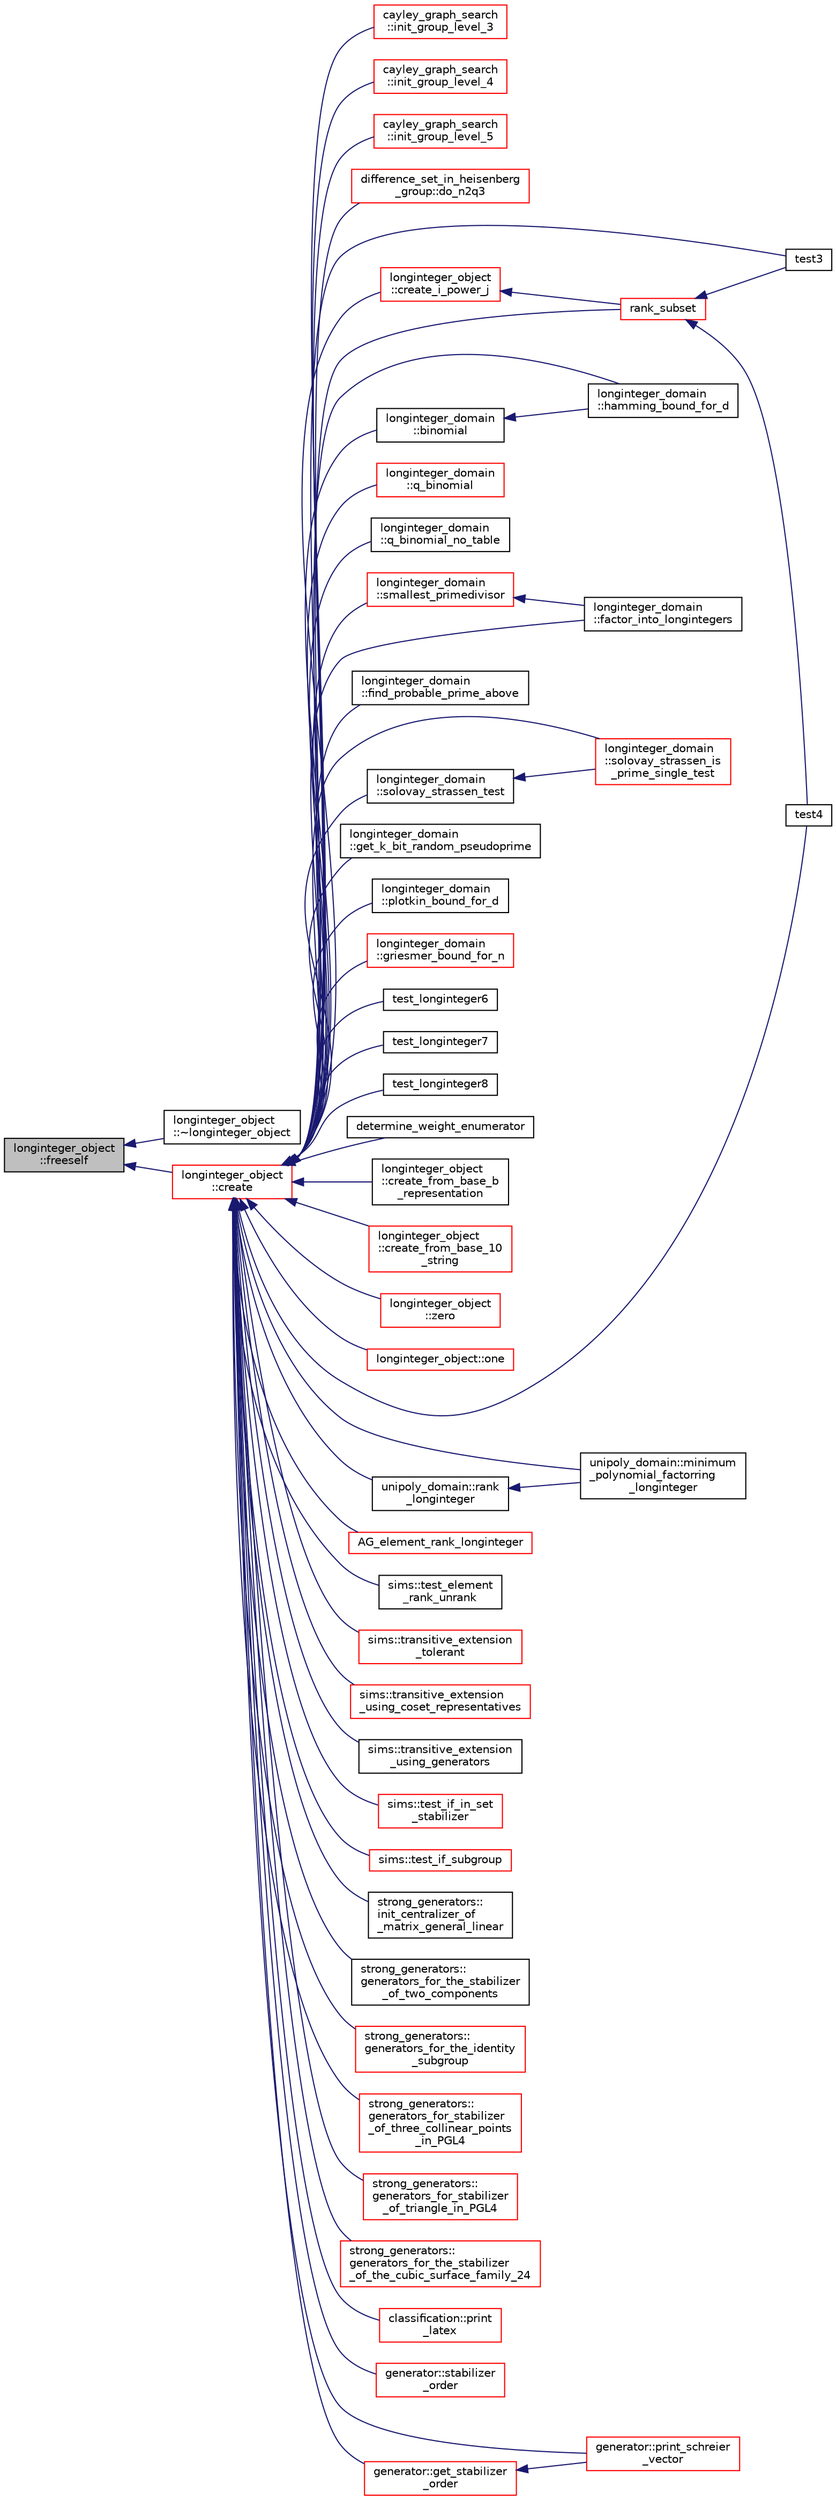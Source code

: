 digraph "longinteger_object::freeself"
{
  edge [fontname="Helvetica",fontsize="10",labelfontname="Helvetica",labelfontsize="10"];
  node [fontname="Helvetica",fontsize="10",shape=record];
  rankdir="LR";
  Node1452 [label="longinteger_object\l::freeself",height=0.2,width=0.4,color="black", fillcolor="grey75", style="filled", fontcolor="black"];
  Node1452 -> Node1453 [dir="back",color="midnightblue",fontsize="10",style="solid",fontname="Helvetica"];
  Node1453 [label="longinteger_object\l::~longinteger_object",height=0.2,width=0.4,color="black", fillcolor="white", style="filled",URL="$dd/d7e/classlonginteger__object.html#a5ff2f8430abfa5e8728d204379577d53"];
  Node1452 -> Node1454 [dir="back",color="midnightblue",fontsize="10",style="solid",fontname="Helvetica"];
  Node1454 [label="longinteger_object\l::create",height=0.2,width=0.4,color="red", fillcolor="white", style="filled",URL="$dd/d7e/classlonginteger__object.html#a95d2eebc60849c3963a49298b1f498c2"];
  Node1454 -> Node1455 [dir="back",color="midnightblue",fontsize="10",style="solid",fontname="Helvetica"];
  Node1455 [label="cayley_graph_search\l::init_group_level_3",height=0.2,width=0.4,color="red", fillcolor="white", style="filled",URL="$de/dae/classcayley__graph__search.html#a7c936e674e8ea64597fa37ae5aa71c71"];
  Node1454 -> Node1460 [dir="back",color="midnightblue",fontsize="10",style="solid",fontname="Helvetica"];
  Node1460 [label="cayley_graph_search\l::init_group_level_4",height=0.2,width=0.4,color="red", fillcolor="white", style="filled",URL="$de/dae/classcayley__graph__search.html#a6593f90cd91bea8c23fe71acca05655e"];
  Node1454 -> Node1461 [dir="back",color="midnightblue",fontsize="10",style="solid",fontname="Helvetica"];
  Node1461 [label="cayley_graph_search\l::init_group_level_5",height=0.2,width=0.4,color="red", fillcolor="white", style="filled",URL="$de/dae/classcayley__graph__search.html#ab4427f6ab65833dae31a18f44a5d6d7a"];
  Node1454 -> Node1462 [dir="back",color="midnightblue",fontsize="10",style="solid",fontname="Helvetica"];
  Node1462 [label="difference_set_in_heisenberg\l_group::do_n2q3",height=0.2,width=0.4,color="red", fillcolor="white", style="filled",URL="$de/d8a/classdifference__set__in__heisenberg__group.html#aca82ff116dd5d17cfbb311e809b6d023"];
  Node1454 -> Node1465 [dir="back",color="midnightblue",fontsize="10",style="solid",fontname="Helvetica"];
  Node1465 [label="test3",height=0.2,width=0.4,color="black", fillcolor="white", style="filled",URL="$de/ded/test2_8_c.html#a6d0455dd5c30adda100e95f0423c786e"];
  Node1454 -> Node1466 [dir="back",color="midnightblue",fontsize="10",style="solid",fontname="Helvetica"];
  Node1466 [label="test4",height=0.2,width=0.4,color="black", fillcolor="white", style="filled",URL="$de/ded/test2_8_c.html#a327d8cef466a7560ead5eb3995c0cbae"];
  Node1454 -> Node1467 [dir="back",color="midnightblue",fontsize="10",style="solid",fontname="Helvetica"];
  Node1467 [label="rank_subset",height=0.2,width=0.4,color="red", fillcolor="white", style="filled",URL="$de/ded/test2_8_c.html#abf5de6698fa2a247092d09eb65dbec60"];
  Node1467 -> Node1465 [dir="back",color="midnightblue",fontsize="10",style="solid",fontname="Helvetica"];
  Node1467 -> Node1466 [dir="back",color="midnightblue",fontsize="10",style="solid",fontname="Helvetica"];
  Node1454 -> Node1579 [dir="back",color="midnightblue",fontsize="10",style="solid",fontname="Helvetica"];
  Node1579 [label="longinteger_domain\l::binomial",height=0.2,width=0.4,color="black", fillcolor="white", style="filled",URL="$d2/d7a/classlonginteger__domain.html#a7033ded284ed653b596f84028ffeda83"];
  Node1579 -> Node1580 [dir="back",color="midnightblue",fontsize="10",style="solid",fontname="Helvetica"];
  Node1580 [label="longinteger_domain\l::hamming_bound_for_d",height=0.2,width=0.4,color="black", fillcolor="white", style="filled",URL="$d2/d7a/classlonginteger__domain.html#a8286a3807d17fc93efa298fe34b5428b"];
  Node1454 -> Node1581 [dir="back",color="midnightblue",fontsize="10",style="solid",fontname="Helvetica"];
  Node1581 [label="longinteger_domain\l::q_binomial",height=0.2,width=0.4,color="red", fillcolor="white", style="filled",URL="$d2/d7a/classlonginteger__domain.html#af61533e040d0f62d3537c5f96370c37c"];
  Node1454 -> Node1583 [dir="back",color="midnightblue",fontsize="10",style="solid",fontname="Helvetica"];
  Node1583 [label="longinteger_domain\l::q_binomial_no_table",height=0.2,width=0.4,color="black", fillcolor="white", style="filled",URL="$d2/d7a/classlonginteger__domain.html#a2e84c4789cedf65f616992c323a7f610"];
  Node1454 -> Node1584 [dir="back",color="midnightblue",fontsize="10",style="solid",fontname="Helvetica"];
  Node1584 [label="longinteger_domain\l::smallest_primedivisor",height=0.2,width=0.4,color="red", fillcolor="white", style="filled",URL="$d2/d7a/classlonginteger__domain.html#a70d8dddc346b041c751a135e793a2689"];
  Node1584 -> Node1585 [dir="back",color="midnightblue",fontsize="10",style="solid",fontname="Helvetica"];
  Node1585 [label="longinteger_domain\l::factor_into_longintegers",height=0.2,width=0.4,color="black", fillcolor="white", style="filled",URL="$d2/d7a/classlonginteger__domain.html#aba5c9b9b4a3286551fb3bc5e102e2b63"];
  Node1454 -> Node1585 [dir="back",color="midnightblue",fontsize="10",style="solid",fontname="Helvetica"];
  Node1454 -> Node1587 [dir="back",color="midnightblue",fontsize="10",style="solid",fontname="Helvetica"];
  Node1587 [label="longinteger_domain\l::find_probable_prime_above",height=0.2,width=0.4,color="black", fillcolor="white", style="filled",URL="$d2/d7a/classlonginteger__domain.html#a46944b99c740242bfe23a86b50d6a60d"];
  Node1454 -> Node1588 [dir="back",color="midnightblue",fontsize="10",style="solid",fontname="Helvetica"];
  Node1588 [label="longinteger_domain\l::solovay_strassen_is\l_prime_single_test",height=0.2,width=0.4,color="red", fillcolor="white", style="filled",URL="$d2/d7a/classlonginteger__domain.html#a818b8c30812875d45041a6aaaa335589"];
  Node1454 -> Node1590 [dir="back",color="midnightblue",fontsize="10",style="solid",fontname="Helvetica"];
  Node1590 [label="longinteger_domain\l::solovay_strassen_test",height=0.2,width=0.4,color="black", fillcolor="white", style="filled",URL="$d2/d7a/classlonginteger__domain.html#a91e8824ed631a5b32239e3d9027d6578"];
  Node1590 -> Node1588 [dir="back",color="midnightblue",fontsize="10",style="solid",fontname="Helvetica"];
  Node1454 -> Node1591 [dir="back",color="midnightblue",fontsize="10",style="solid",fontname="Helvetica"];
  Node1591 [label="longinteger_domain\l::get_k_bit_random_pseudoprime",height=0.2,width=0.4,color="black", fillcolor="white", style="filled",URL="$d2/d7a/classlonginteger__domain.html#a6366e067c17ed40c7168961cf10b2e9d"];
  Node1454 -> Node1580 [dir="back",color="midnightblue",fontsize="10",style="solid",fontname="Helvetica"];
  Node1454 -> Node1592 [dir="back",color="midnightblue",fontsize="10",style="solid",fontname="Helvetica"];
  Node1592 [label="longinteger_domain\l::plotkin_bound_for_d",height=0.2,width=0.4,color="black", fillcolor="white", style="filled",URL="$d2/d7a/classlonginteger__domain.html#ad8c2e4994b290f8ddf97e431f613e9da"];
  Node1454 -> Node1593 [dir="back",color="midnightblue",fontsize="10",style="solid",fontname="Helvetica"];
  Node1593 [label="longinteger_domain\l::griesmer_bound_for_n",height=0.2,width=0.4,color="red", fillcolor="white", style="filled",URL="$d2/d7a/classlonginteger__domain.html#af4d670e98c803dbce5433484af0e7b7d"];
  Node1454 -> Node1595 [dir="back",color="midnightblue",fontsize="10",style="solid",fontname="Helvetica"];
  Node1595 [label="test_longinteger6",height=0.2,width=0.4,color="black", fillcolor="white", style="filled",URL="$d6/d94/longinteger__domain_8_c.html#ad78d3cbf43d68a8e869de5c4b9ec7270"];
  Node1454 -> Node1596 [dir="back",color="midnightblue",fontsize="10",style="solid",fontname="Helvetica"];
  Node1596 [label="test_longinteger7",height=0.2,width=0.4,color="black", fillcolor="white", style="filled",URL="$d6/d94/longinteger__domain_8_c.html#a7c9b08fdee098a02619ee54854b37402"];
  Node1454 -> Node1597 [dir="back",color="midnightblue",fontsize="10",style="solid",fontname="Helvetica"];
  Node1597 [label="test_longinteger8",height=0.2,width=0.4,color="black", fillcolor="white", style="filled",URL="$d6/d94/longinteger__domain_8_c.html#a326c3423e5bf4e9eb64017044b3b9c31"];
  Node1454 -> Node1598 [dir="back",color="midnightblue",fontsize="10",style="solid",fontname="Helvetica"];
  Node1598 [label="determine_weight_enumerator",height=0.2,width=0.4,color="black", fillcolor="white", style="filled",URL="$d6/d94/longinteger__domain_8_c.html#abb1c062e06118b77cea684f245ebaf0a"];
  Node1454 -> Node1599 [dir="back",color="midnightblue",fontsize="10",style="solid",fontname="Helvetica"];
  Node1599 [label="longinteger_object\l::create_from_base_b\l_representation",height=0.2,width=0.4,color="black", fillcolor="white", style="filled",URL="$dd/d7e/classlonginteger__object.html#a06bc0298bac1ff9dbe29fb037948d8f2"];
  Node1454 -> Node1600 [dir="back",color="midnightblue",fontsize="10",style="solid",fontname="Helvetica"];
  Node1600 [label="longinteger_object\l::create_from_base_10\l_string",height=0.2,width=0.4,color="red", fillcolor="white", style="filled",URL="$dd/d7e/classlonginteger__object.html#a150fd7670370aa1e497d07a9b5038d09"];
  Node1454 -> Node1615 [dir="back",color="midnightblue",fontsize="10",style="solid",fontname="Helvetica"];
  Node1615 [label="longinteger_object\l::zero",height=0.2,width=0.4,color="red", fillcolor="white", style="filled",URL="$dd/d7e/classlonginteger__object.html#a6cdf946c2eb5e3e71ffb534716fa8a86"];
  Node1454 -> Node1780 [dir="back",color="midnightblue",fontsize="10",style="solid",fontname="Helvetica"];
  Node1780 [label="longinteger_object::one",height=0.2,width=0.4,color="red", fillcolor="white", style="filled",URL="$dd/d7e/classlonginteger__object.html#a42ab2cb2b99f33da5eacd84039fee701"];
  Node1454 -> Node1785 [dir="back",color="midnightblue",fontsize="10",style="solid",fontname="Helvetica"];
  Node1785 [label="longinteger_object\l::create_i_power_j",height=0.2,width=0.4,color="red", fillcolor="white", style="filled",URL="$dd/d7e/classlonginteger__object.html#abd7f646a9077ab9a8c2754c221ae8e2a"];
  Node1785 -> Node1467 [dir="back",color="midnightblue",fontsize="10",style="solid",fontname="Helvetica"];
  Node1454 -> Node1812 [dir="back",color="midnightblue",fontsize="10",style="solid",fontname="Helvetica"];
  Node1812 [label="unipoly_domain::rank\l_longinteger",height=0.2,width=0.4,color="black", fillcolor="white", style="filled",URL="$da/d3c/classunipoly__domain.html#a555bcddca6df95430fa098a5cc9fcd19"];
  Node1812 -> Node1813 [dir="back",color="midnightblue",fontsize="10",style="solid",fontname="Helvetica"];
  Node1813 [label="unipoly_domain::minimum\l_polynomial_factorring\l_longinteger",height=0.2,width=0.4,color="black", fillcolor="white", style="filled",URL="$da/d3c/classunipoly__domain.html#a2c953e21fad2df88627ac8a289f3a77b"];
  Node1454 -> Node1813 [dir="back",color="midnightblue",fontsize="10",style="solid",fontname="Helvetica"];
  Node1454 -> Node1814 [dir="back",color="midnightblue",fontsize="10",style="solid",fontname="Helvetica"];
  Node1814 [label="AG_element_rank_longinteger",height=0.2,width=0.4,color="red", fillcolor="white", style="filled",URL="$df/de4/projective_8_c.html#ac13377076b1f78e7a883eade63d2d6f6"];
  Node1454 -> Node1766 [dir="back",color="midnightblue",fontsize="10",style="solid",fontname="Helvetica"];
  Node1766 [label="sims::test_element\l_rank_unrank",height=0.2,width=0.4,color="black", fillcolor="white", style="filled",URL="$d9/df3/classsims.html#af0dc692d7920ab6e6cd4a79778faa6e0"];
  Node1454 -> Node1821 [dir="back",color="midnightblue",fontsize="10",style="solid",fontname="Helvetica"];
  Node1821 [label="sims::transitive_extension\l_tolerant",height=0.2,width=0.4,color="red", fillcolor="white", style="filled",URL="$d9/df3/classsims.html#a826450b2a9f6edb57f02dd84cb43dd28"];
  Node1454 -> Node1823 [dir="back",color="midnightblue",fontsize="10",style="solid",fontname="Helvetica"];
  Node1823 [label="sims::transitive_extension\l_using_coset_representatives",height=0.2,width=0.4,color="red", fillcolor="white", style="filled",URL="$d9/df3/classsims.html#a16b0c199eba22eaf54b3900896725c44"];
  Node1454 -> Node1825 [dir="back",color="midnightblue",fontsize="10",style="solid",fontname="Helvetica"];
  Node1825 [label="sims::transitive_extension\l_using_generators",height=0.2,width=0.4,color="black", fillcolor="white", style="filled",URL="$d9/df3/classsims.html#abe87d351a703b4966c4a7dc23b7bcdc3"];
  Node1454 -> Node1826 [dir="back",color="midnightblue",fontsize="10",style="solid",fontname="Helvetica"];
  Node1826 [label="sims::test_if_in_set\l_stabilizer",height=0.2,width=0.4,color="red", fillcolor="white", style="filled",URL="$d9/df3/classsims.html#abe588043fe8f4e073169e80ad696b3ea"];
  Node1454 -> Node1767 [dir="back",color="midnightblue",fontsize="10",style="solid",fontname="Helvetica"];
  Node1767 [label="sims::test_if_subgroup",height=0.2,width=0.4,color="red", fillcolor="white", style="filled",URL="$d9/df3/classsims.html#a60f53e947f3a0949805cf0e422749bf5"];
  Node1454 -> Node1827 [dir="back",color="midnightblue",fontsize="10",style="solid",fontname="Helvetica"];
  Node1827 [label="strong_generators::\linit_centralizer_of\l_matrix_general_linear",height=0.2,width=0.4,color="black", fillcolor="white", style="filled",URL="$dc/d09/classstrong__generators.html#a32d3dac9a96e73497b2e8f822d7e0038"];
  Node1454 -> Node1828 [dir="back",color="midnightblue",fontsize="10",style="solid",fontname="Helvetica"];
  Node1828 [label="strong_generators::\lgenerators_for_the_stabilizer\l_of_two_components",height=0.2,width=0.4,color="black", fillcolor="white", style="filled",URL="$dc/d09/classstrong__generators.html#acd9ddc5b768e4cf3f2398383d5a8f3b2"];
  Node1454 -> Node1829 [dir="back",color="midnightblue",fontsize="10",style="solid",fontname="Helvetica"];
  Node1829 [label="strong_generators::\lgenerators_for_the_identity\l_subgroup",height=0.2,width=0.4,color="red", fillcolor="white", style="filled",URL="$dc/d09/classstrong__generators.html#a6af2f0c5e1700eefbaf90ff38892eecc"];
  Node1454 -> Node1831 [dir="back",color="midnightblue",fontsize="10",style="solid",fontname="Helvetica"];
  Node1831 [label="strong_generators::\lgenerators_for_stabilizer\l_of_three_collinear_points\l_in_PGL4",height=0.2,width=0.4,color="red", fillcolor="white", style="filled",URL="$dc/d09/classstrong__generators.html#a59efd3b79710ccb1dce194a779ebf26e"];
  Node1454 -> Node1834 [dir="back",color="midnightblue",fontsize="10",style="solid",fontname="Helvetica"];
  Node1834 [label="strong_generators::\lgenerators_for_stabilizer\l_of_triangle_in_PGL4",height=0.2,width=0.4,color="red", fillcolor="white", style="filled",URL="$dc/d09/classstrong__generators.html#ad83abfc0148c2cacdfd34d122e579b0c"];
  Node1454 -> Node1835 [dir="back",color="midnightblue",fontsize="10",style="solid",fontname="Helvetica"];
  Node1835 [label="strong_generators::\lgenerators_for_the_stabilizer\l_of_the_cubic_surface_family_24",height=0.2,width=0.4,color="red", fillcolor="white", style="filled",URL="$dc/d09/classstrong__generators.html#a984cb3bd1b49e98dbcaa1bbe90bd3077"];
  Node1454 -> Node1836 [dir="back",color="midnightblue",fontsize="10",style="solid",fontname="Helvetica"];
  Node1836 [label="classification::print\l_latex",height=0.2,width=0.4,color="red", fillcolor="white", style="filled",URL="$d0/dff/classclassification.html#a593bfd98080643dfa0d3dc4893f2d7e3"];
  Node1454 -> Node1840 [dir="back",color="midnightblue",fontsize="10",style="solid",fontname="Helvetica"];
  Node1840 [label="generator::stabilizer\l_order",height=0.2,width=0.4,color="red", fillcolor="white", style="filled",URL="$d7/d73/classgenerator.html#abab7963cd9296ce0328c67ebb204c98c"];
  Node1454 -> Node1841 [dir="back",color="midnightblue",fontsize="10",style="solid",fontname="Helvetica"];
  Node1841 [label="generator::get_stabilizer\l_order",height=0.2,width=0.4,color="red", fillcolor="white", style="filled",URL="$d7/d73/classgenerator.html#a2a03fc974c76e47e999f3abc99e6b81d"];
  Node1841 -> Node1858 [dir="back",color="midnightblue",fontsize="10",style="solid",fontname="Helvetica"];
  Node1858 [label="generator::print_schreier\l_vector",height=0.2,width=0.4,color="red", fillcolor="white", style="filled",URL="$d7/d73/classgenerator.html#aa31c8a1d5c8f5ccb054a07455983b0d1"];
  Node1454 -> Node1858 [dir="back",color="midnightblue",fontsize="10",style="solid",fontname="Helvetica"];
}
